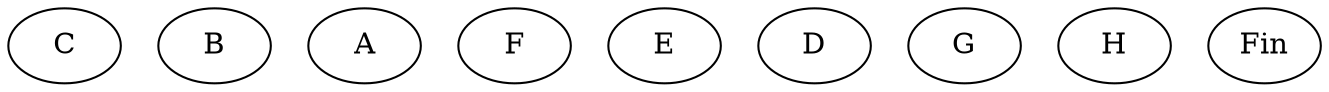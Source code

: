 // test.png
digraph Graph_NT {
	subgraph "subgraph" {
		graph [rank=same]
		C
		B
		A
	}
	subgraph "subgraph" {
		graph [rank=same]
		F
		E
		D
	}
	subgraph "subgraph" {
		graph [rank=same]
		G
		H
	}
	subgraph "subgraph" {
		graph [rank=same]
		Fin
	}
}

